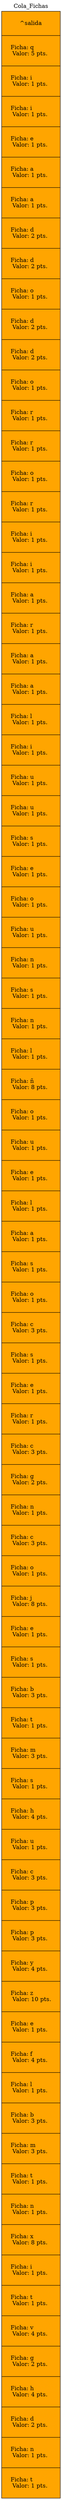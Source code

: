 digraph pila {
label=Cola_Fichas;
labelloc=t;
node [margin=0.3 fontcolor=black  shape=record style=filled fillcolor=orange  color=black];

struct1[
label="{
^salida|Ficha: q\l
 Valor: 5 pts.\l
|Ficha: i\l
 Valor: 1 pts.\l
|Ficha: i\l
 Valor: 1 pts.\l
|Ficha: e\l
 Valor: 1 pts.\l
|Ficha: a\l
 Valor: 1 pts.\l
|Ficha: a\l
 Valor: 1 pts.\l
|Ficha: d\l
 Valor: 2 pts.\l
|Ficha: d\l
 Valor: 2 pts.\l
|Ficha: o\l
 Valor: 1 pts.\l
|Ficha: d\l
 Valor: 2 pts.\l
|Ficha: d\l
 Valor: 2 pts.\l
|Ficha: o\l
 Valor: 1 pts.\l
|Ficha: r\l
 Valor: 1 pts.\l
|Ficha: r\l
 Valor: 1 pts.\l
|Ficha: o\l
 Valor: 1 pts.\l
|Ficha: r\l
 Valor: 1 pts.\l
|Ficha: i\l
 Valor: 1 pts.\l
|Ficha: i\l
 Valor: 1 pts.\l
|Ficha: a\l
 Valor: 1 pts.\l
|Ficha: r\l
 Valor: 1 pts.\l
|Ficha: a\l
 Valor: 1 pts.\l
|Ficha: a\l
 Valor: 1 pts.\l
|Ficha: l\l
 Valor: 1 pts.\l
|Ficha: i\l
 Valor: 1 pts.\l
|Ficha: u\l
 Valor: 1 pts.\l
|Ficha: u\l
 Valor: 1 pts.\l
|Ficha: s\l
 Valor: 1 pts.\l
|Ficha: e\l
 Valor: 1 pts.\l
|Ficha: o\l
 Valor: 1 pts.\l
|Ficha: u\l
 Valor: 1 pts.\l
|Ficha: n\l
 Valor: 1 pts.\l
|Ficha: s\l
 Valor: 1 pts.\l
|Ficha: n\l
 Valor: 1 pts.\l
|Ficha: l\l
 Valor: 1 pts.\l
|Ficha: ñ\l
 Valor: 8 pts.\l
|Ficha: o\l
 Valor: 1 pts.\l
|Ficha: u\l
 Valor: 1 pts.\l
|Ficha: e\l
 Valor: 1 pts.\l
|Ficha: l\l
 Valor: 1 pts.\l
|Ficha: a\l
 Valor: 1 pts.\l
|Ficha: s\l
 Valor: 1 pts.\l
|Ficha: o\l
 Valor: 1 pts.\l
|Ficha: c\l
 Valor: 3 pts.\l
|Ficha: s\l
 Valor: 1 pts.\l
|Ficha: e\l
 Valor: 1 pts.\l
|Ficha: r\l
 Valor: 1 pts.\l
|Ficha: c\l
 Valor: 3 pts.\l
|Ficha: g\l
 Valor: 2 pts.\l
|Ficha: n\l
 Valor: 1 pts.\l
|Ficha: c\l
 Valor: 3 pts.\l
|Ficha: o\l
 Valor: 1 pts.\l
|Ficha: j\l
 Valor: 8 pts.\l
|Ficha: e\l
 Valor: 1 pts.\l
|Ficha: s\l
 Valor: 1 pts.\l
|Ficha: b\l
 Valor: 3 pts.\l
|Ficha: t\l
 Valor: 1 pts.\l
|Ficha: m\l
 Valor: 3 pts.\l
|Ficha: s\l
 Valor: 1 pts.\l
|Ficha: h\l
 Valor: 4 pts.\l
|Ficha: u\l
 Valor: 1 pts.\l
|Ficha: c\l
 Valor: 3 pts.\l
|Ficha: p\l
 Valor: 3 pts.\l
|Ficha: p\l
 Valor: 3 pts.\l
|Ficha: y\l
 Valor: 4 pts.\l
|Ficha: z\l
 Valor: 10 pts.\l
|Ficha: e\l
 Valor: 1 pts.\l
|Ficha: f\l
 Valor: 4 pts.\l
|Ficha: l\l
 Valor: 1 pts.\l
|Ficha: b\l
 Valor: 3 pts.\l
|Ficha: m\l
 Valor: 3 pts.\l
|Ficha: t\l
 Valor: 1 pts.\l
|Ficha: n\l
 Valor: 1 pts.\l
|Ficha: x\l
 Valor: 8 pts.\l
|Ficha: i\l
 Valor: 1 pts.\l
|Ficha: t\l
 Valor: 1 pts.\l
|Ficha: v\l
 Valor: 4 pts.\l
|Ficha: g\l
 Valor: 2 pts.\l
|Ficha: h\l
 Valor: 4 pts.\l
|Ficha: d\l
 Valor: 2 pts.\l
|Ficha: n\l
 Valor: 1 pts.\l
|Ficha: t\l
 Valor: 1 pts.\l
}" 
];
}
